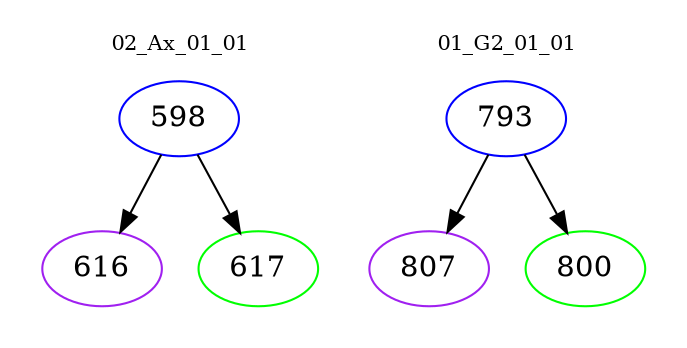 digraph{
subgraph cluster_0 {
color = white
label = "02_Ax_01_01";
fontsize=10;
T0_598 [label="598", color="blue"]
T0_598 -> T0_616 [color="black"]
T0_616 [label="616", color="purple"]
T0_598 -> T0_617 [color="black"]
T0_617 [label="617", color="green"]
}
subgraph cluster_1 {
color = white
label = "01_G2_01_01";
fontsize=10;
T1_793 [label="793", color="blue"]
T1_793 -> T1_807 [color="black"]
T1_807 [label="807", color="purple"]
T1_793 -> T1_800 [color="black"]
T1_800 [label="800", color="green"]
}
}
